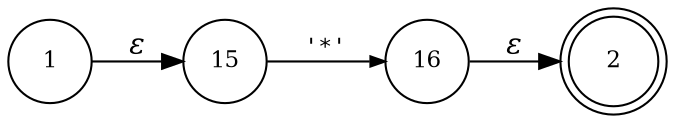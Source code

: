 digraph ATN {
rankdir=LR;
s2[fontsize=11, label="2", shape=doublecircle, fixedsize=true, width=.6];
s16[fontsize=11,label="16", shape=circle, fixedsize=true, width=.55, peripheries=1];
s1[fontsize=11,label="1", shape=circle, fixedsize=true, width=.55, peripheries=1];
s15[fontsize=11,label="15", shape=circle, fixedsize=true, width=.55, peripheries=1];
s1 -> s15 [fontname="Times-Italic", label="&epsilon;"];
s15 -> s16 [fontsize=11, fontname="Courier", arrowsize=.7, label = "'*'", arrowhead = normal];
s16 -> s2 [fontname="Times-Italic", label="&epsilon;"];
}
